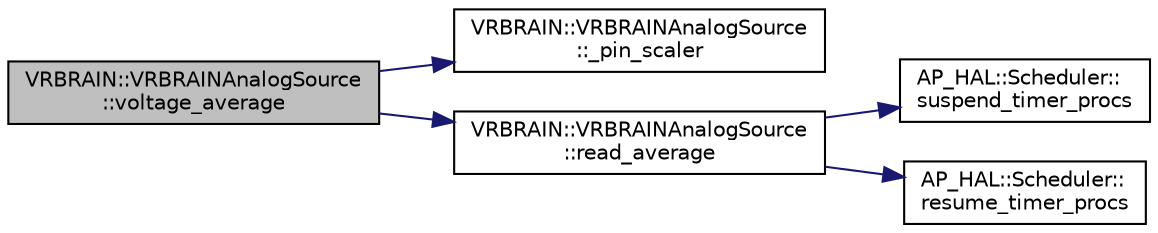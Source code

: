 digraph "VRBRAIN::VRBRAINAnalogSource::voltage_average"
{
 // INTERACTIVE_SVG=YES
  edge [fontname="Helvetica",fontsize="10",labelfontname="Helvetica",labelfontsize="10"];
  node [fontname="Helvetica",fontsize="10",shape=record];
  rankdir="LR";
  Node1 [label="VRBRAIN::VRBRAINAnalogSource\l::voltage_average",height=0.2,width=0.4,color="black", fillcolor="grey75", style="filled", fontcolor="black"];
  Node1 -> Node2 [color="midnightblue",fontsize="10",style="solid",fontname="Helvetica"];
  Node2 [label="VRBRAIN::VRBRAINAnalogSource\l::_pin_scaler",height=0.2,width=0.4,color="black", fillcolor="white", style="filled",URL="$classVRBRAIN_1_1VRBRAINAnalogSource.html#a33bd6782b1090612272b74a229372fe3"];
  Node1 -> Node3 [color="midnightblue",fontsize="10",style="solid",fontname="Helvetica"];
  Node3 [label="VRBRAIN::VRBRAINAnalogSource\l::read_average",height=0.2,width=0.4,color="black", fillcolor="white", style="filled",URL="$classVRBRAIN_1_1VRBRAINAnalogSource.html#a97755c565c9b2cf9016da767d732590e"];
  Node3 -> Node4 [color="midnightblue",fontsize="10",style="solid",fontname="Helvetica"];
  Node4 [label="AP_HAL::Scheduler::\lsuspend_timer_procs",height=0.2,width=0.4,color="black", fillcolor="white", style="filled",URL="$classAP__HAL_1_1Scheduler.html#ae7d4952721abae16479fef1f0ca37145"];
  Node3 -> Node5 [color="midnightblue",fontsize="10",style="solid",fontname="Helvetica"];
  Node5 [label="AP_HAL::Scheduler::\lresume_timer_procs",height=0.2,width=0.4,color="black", fillcolor="white", style="filled",URL="$classAP__HAL_1_1Scheduler.html#a7c51e7d405211cac2090dbd456223ef7"];
}
